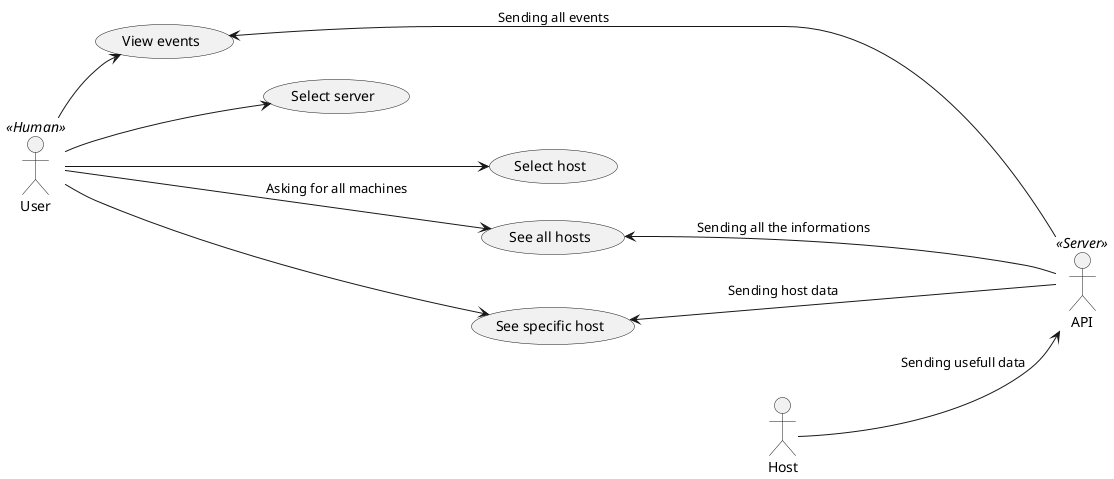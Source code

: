 ## uml: Use cases 


```plantuml
@startuml
left to right direction
:User: << Human >>
:API: << Server >>
(View events)
User -> (View events) : Request all events
(View events) <- API : Sending all events

(Select server)
User --> (Select server)

(Select host)
User ---> (Select host)

(See all hosts)
User ---> (See all hosts) : Asking for all machines
(See all hosts) <--- API : Sending all the informations 

(See specific host)
User ---> (See specific host)
(See specific host) <--- API : Sending host data

:Host:
Host -down-> API : Sending usefull data

@enduml


```